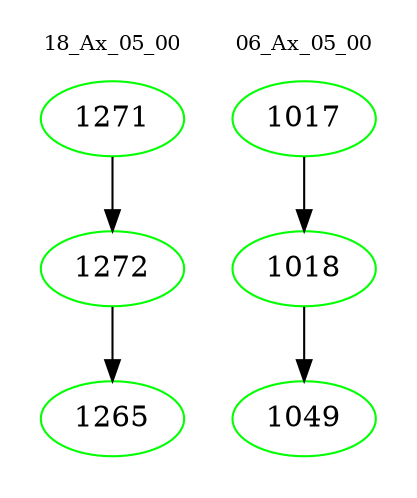 digraph{
subgraph cluster_0 {
color = white
label = "18_Ax_05_00";
fontsize=10;
T0_1271 [label="1271", color="green"]
T0_1271 -> T0_1272 [color="black"]
T0_1272 [label="1272", color="green"]
T0_1272 -> T0_1265 [color="black"]
T0_1265 [label="1265", color="green"]
}
subgraph cluster_1 {
color = white
label = "06_Ax_05_00";
fontsize=10;
T1_1017 [label="1017", color="green"]
T1_1017 -> T1_1018 [color="black"]
T1_1018 [label="1018", color="green"]
T1_1018 -> T1_1049 [color="black"]
T1_1049 [label="1049", color="green"]
}
}
